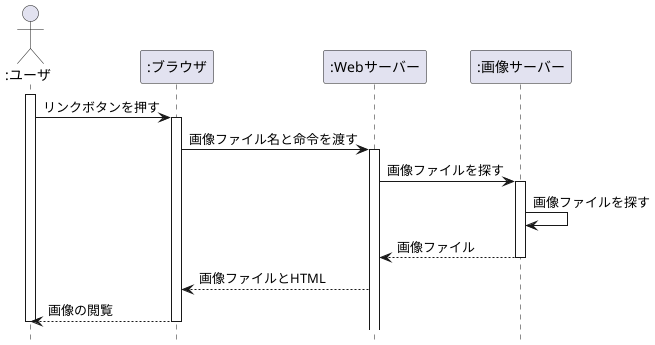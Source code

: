 @startuml
hide footbox
actor ":ユーザ" as user
participant ":ブラウザ" as brauza
participant ":Webサーバー" as Web
participant ":画像サーバー" as image
activate user
user -> brauza :リンクボタンを押す
activate brauza
brauza -> Web :画像ファイル名と命令を渡す
activate Web
Web -> image :画像ファイルを探す
activate image
image -> image :画像ファイルを探す
Web <-- image :画像ファイル
deactivate image
brauza <-- Web :画像ファイルとHTML
user <-- brauza :画像の閲覧
deactivate brauza
deactivate user
@enduml